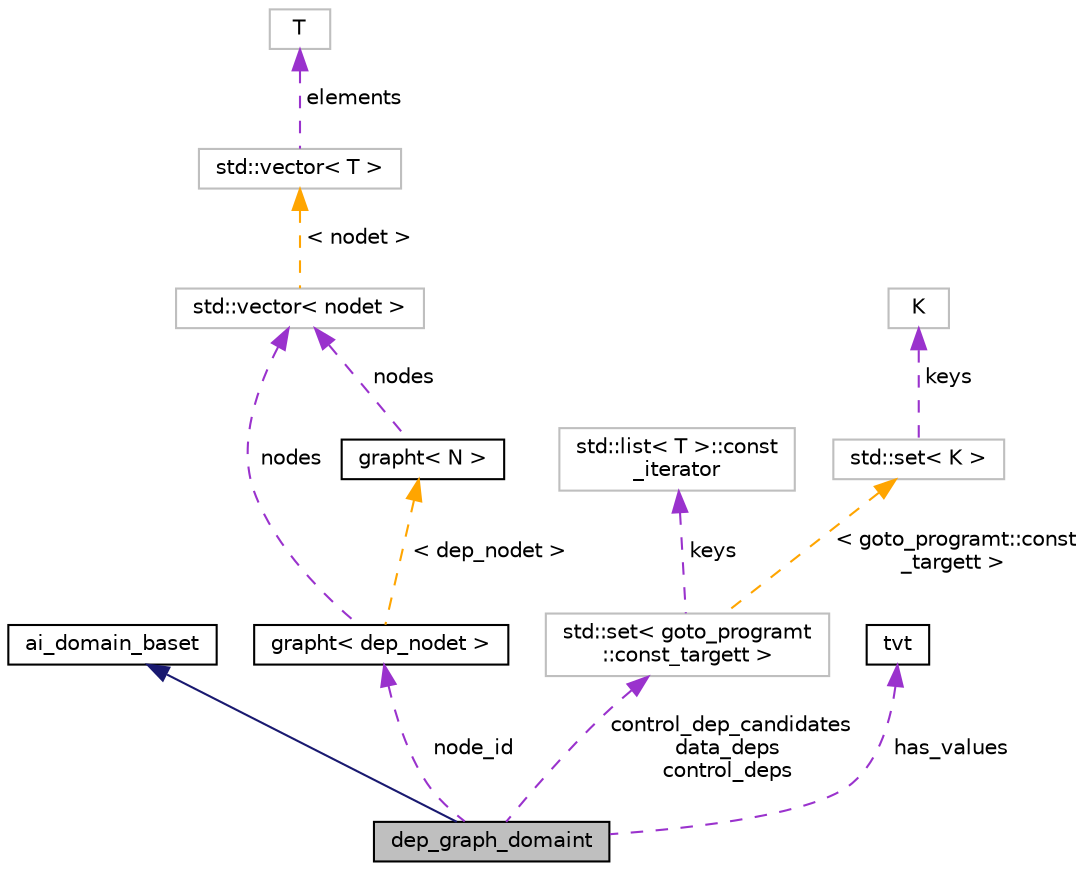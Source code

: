 digraph "dep_graph_domaint"
{
 // LATEX_PDF_SIZE
  bgcolor="transparent";
  edge [fontname="Helvetica",fontsize="10",labelfontname="Helvetica",labelfontsize="10"];
  node [fontname="Helvetica",fontsize="10",shape=record];
  Node1 [label="dep_graph_domaint",height=0.2,width=0.4,color="black", fillcolor="grey75", style="filled", fontcolor="black",tooltip=" "];
  Node2 -> Node1 [dir="back",color="midnightblue",fontsize="10",style="solid",fontname="Helvetica"];
  Node2 [label="ai_domain_baset",height=0.2,width=0.4,color="black",URL="$classai__domain__baset.html",tooltip="The interface offered by a domain, allows code to manipulate domains without knowing their exact type..."];
  Node3 -> Node1 [dir="back",color="darkorchid3",fontsize="10",style="dashed",label=" node_id" ,fontname="Helvetica"];
  Node3 [label="grapht\< dep_nodet \>",height=0.2,width=0.4,color="black",URL="$classgrapht.html",tooltip=" "];
  Node4 -> Node3 [dir="back",color="darkorchid3",fontsize="10",style="dashed",label=" nodes" ,fontname="Helvetica"];
  Node4 [label="std::vector\< nodet \>",height=0.2,width=0.4,color="grey75",tooltip=" "];
  Node5 -> Node4 [dir="back",color="orange",fontsize="10",style="dashed",label=" \< nodet \>" ,fontname="Helvetica"];
  Node5 [label="std::vector\< T \>",height=0.2,width=0.4,color="grey75",tooltip="STL class."];
  Node6 -> Node5 [dir="back",color="darkorchid3",fontsize="10",style="dashed",label=" elements" ,fontname="Helvetica"];
  Node6 [label="T",height=0.2,width=0.4,color="grey75",tooltip=" "];
  Node7 -> Node3 [dir="back",color="orange",fontsize="10",style="dashed",label=" \< dep_nodet \>" ,fontname="Helvetica"];
  Node7 [label="grapht\< N \>",height=0.2,width=0.4,color="black",URL="$classgrapht.html",tooltip="A generic directed graph with a parametric node type."];
  Node4 -> Node7 [dir="back",color="darkorchid3",fontsize="10",style="dashed",label=" nodes" ,fontname="Helvetica"];
  Node8 -> Node1 [dir="back",color="darkorchid3",fontsize="10",style="dashed",label=" control_dep_candidates\ndata_deps\ncontrol_deps" ,fontname="Helvetica"];
  Node8 [label="std::set\< goto_programt\l::const_targett \>",height=0.2,width=0.4,color="grey75",tooltip=" "];
  Node9 -> Node8 [dir="back",color="darkorchid3",fontsize="10",style="dashed",label=" keys" ,fontname="Helvetica"];
  Node9 [label="std::list\< T \>::const\l_iterator",height=0.2,width=0.4,color="grey75",tooltip="STL iterator class."];
  Node10 -> Node8 [dir="back",color="orange",fontsize="10",style="dashed",label=" \< goto_programt::const\l_targett \>" ,fontname="Helvetica"];
  Node10 [label="std::set\< K \>",height=0.2,width=0.4,color="grey75",tooltip="STL class."];
  Node11 -> Node10 [dir="back",color="darkorchid3",fontsize="10",style="dashed",label=" keys" ,fontname="Helvetica"];
  Node11 [label="K",height=0.2,width=0.4,color="grey75",tooltip=" "];
  Node12 -> Node1 [dir="back",color="darkorchid3",fontsize="10",style="dashed",label=" has_values" ,fontname="Helvetica"];
  Node12 [label="tvt",height=0.2,width=0.4,color="black",URL="$classtvt.html",tooltip=" "];
}
